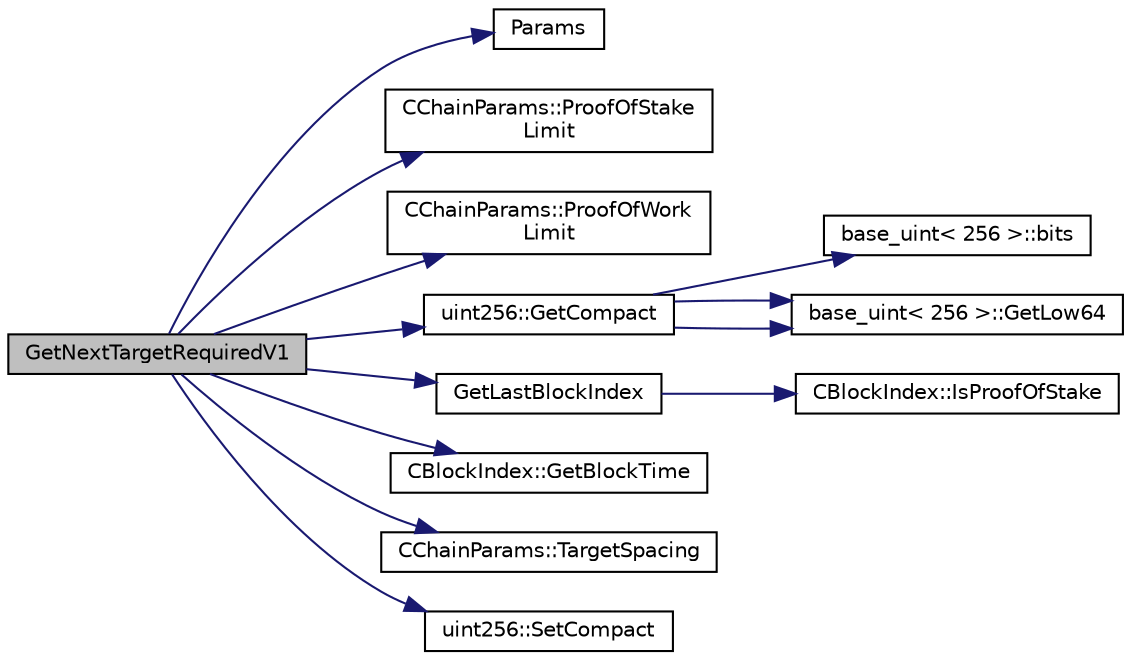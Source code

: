 digraph "GetNextTargetRequiredV1"
{
  edge [fontname="Helvetica",fontsize="10",labelfontname="Helvetica",labelfontsize="10"];
  node [fontname="Helvetica",fontsize="10",shape=record];
  rankdir="LR";
  Node96 [label="GetNextTargetRequiredV1",height=0.2,width=0.4,color="black", fillcolor="grey75", style="filled", fontcolor="black"];
  Node96 -> Node97 [color="midnightblue",fontsize="10",style="solid",fontname="Helvetica"];
  Node97 [label="Params",height=0.2,width=0.4,color="black", fillcolor="white", style="filled",URL="$df/dbf/chainparams_8cpp.html#ace5c5b706d71a324a417dd2db394fd4a",tooltip="Return the currently selected parameters. "];
  Node96 -> Node98 [color="midnightblue",fontsize="10",style="solid",fontname="Helvetica"];
  Node98 [label="CChainParams::ProofOfStake\lLimit",height=0.2,width=0.4,color="black", fillcolor="white", style="filled",URL="$d1/d4f/class_c_chain_params.html#a0d272ca248d729b840fb331a26a95dff"];
  Node96 -> Node99 [color="midnightblue",fontsize="10",style="solid",fontname="Helvetica"];
  Node99 [label="CChainParams::ProofOfWork\lLimit",height=0.2,width=0.4,color="black", fillcolor="white", style="filled",URL="$d1/d4f/class_c_chain_params.html#af171e47287f097c8753b9581fd3c3c58"];
  Node96 -> Node100 [color="midnightblue",fontsize="10",style="solid",fontname="Helvetica"];
  Node100 [label="uint256::GetCompact",height=0.2,width=0.4,color="black", fillcolor="white", style="filled",URL="$d2/d86/classuint256.html#a62d6d46078edb8cdb742e2430a3b1998"];
  Node100 -> Node101 [color="midnightblue",fontsize="10",style="solid",fontname="Helvetica"];
  Node101 [label="base_uint\< 256 \>::bits",height=0.2,width=0.4,color="black", fillcolor="white", style="filled",URL="$da/df7/classbase__uint.html#afe1eacc0b592cf184ac8ee0446997fbe",tooltip="Returns the position of the highest bit set plus one, or zero if the value is zero. "];
  Node100 -> Node102 [color="midnightblue",fontsize="10",style="solid",fontname="Helvetica"];
  Node102 [label="base_uint\< 256 \>::GetLow64",height=0.2,width=0.4,color="black", fillcolor="white", style="filled",URL="$da/df7/classbase__uint.html#ad8dbf3216dd15a64f1598344ad7a71ea"];
  Node100 -> Node102 [color="midnightblue",fontsize="10",style="solid",fontname="Helvetica"];
  Node96 -> Node103 [color="midnightblue",fontsize="10",style="solid",fontname="Helvetica"];
  Node103 [label="GetLastBlockIndex",height=0.2,width=0.4,color="black", fillcolor="white", style="filled",URL="$df/d0a/main_8cpp.html#a67a2382a391340c12c45961f3b8c66e8"];
  Node103 -> Node104 [color="midnightblue",fontsize="10",style="solid",fontname="Helvetica"];
  Node104 [label="CBlockIndex::IsProofOfStake",height=0.2,width=0.4,color="black", fillcolor="white", style="filled",URL="$d3/dbd/class_c_block_index.html#a2438a891e9d43821c0d99e1bdac56fde"];
  Node96 -> Node105 [color="midnightblue",fontsize="10",style="solid",fontname="Helvetica"];
  Node105 [label="CBlockIndex::GetBlockTime",height=0.2,width=0.4,color="black", fillcolor="white", style="filled",URL="$d3/dbd/class_c_block_index.html#a9fe0d4463c07c466f66252e8eec25f5c"];
  Node96 -> Node106 [color="midnightblue",fontsize="10",style="solid",fontname="Helvetica"];
  Node106 [label="CChainParams::TargetSpacing",height=0.2,width=0.4,color="black", fillcolor="white", style="filled",URL="$d1/d4f/class_c_chain_params.html#a15f2665cd555d316b2f93d842f1975ee"];
  Node96 -> Node107 [color="midnightblue",fontsize="10",style="solid",fontname="Helvetica"];
  Node107 [label="uint256::SetCompact",height=0.2,width=0.4,color="black", fillcolor="white", style="filled",URL="$d2/d86/classuint256.html#a54bc91c8535c43f881bba1fdb11ca7fa",tooltip="The \"compact\" format is a representation of a whole number N using an unsigned 32bit number similar t..."];
}
